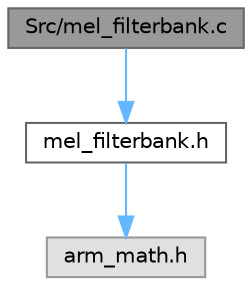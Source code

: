 digraph "Src/mel_filterbank.c"
{
 // LATEX_PDF_SIZE
  bgcolor="transparent";
  edge [fontname=Helvetica,fontsize=10,labelfontname=Helvetica,labelfontsize=10];
  node [fontname=Helvetica,fontsize=10,shape=box,height=0.2,width=0.4];
  Node1 [id="Node000001",label="Src/mel_filterbank.c",height=0.2,width=0.4,color="gray40", fillcolor="grey60", style="filled", fontcolor="black",tooltip="Generation and processing function of a Mel-Frequencies Filterbank."];
  Node1 -> Node2 [id="edge1_Node000001_Node000002",color="steelblue1",style="solid",tooltip=" "];
  Node2 [id="Node000002",label="mel_filterbank.h",height=0.2,width=0.4,color="grey40", fillcolor="white", style="filled",URL="$mel__filterbank_8h.html",tooltip="Header for mel_filterbank.c module."];
  Node2 -> Node3 [id="edge2_Node000002_Node000003",color="steelblue1",style="solid",tooltip=" "];
  Node3 [id="Node000003",label="arm_math.h",height=0.2,width=0.4,color="grey60", fillcolor="#E0E0E0", style="filled",tooltip=" "];
}
